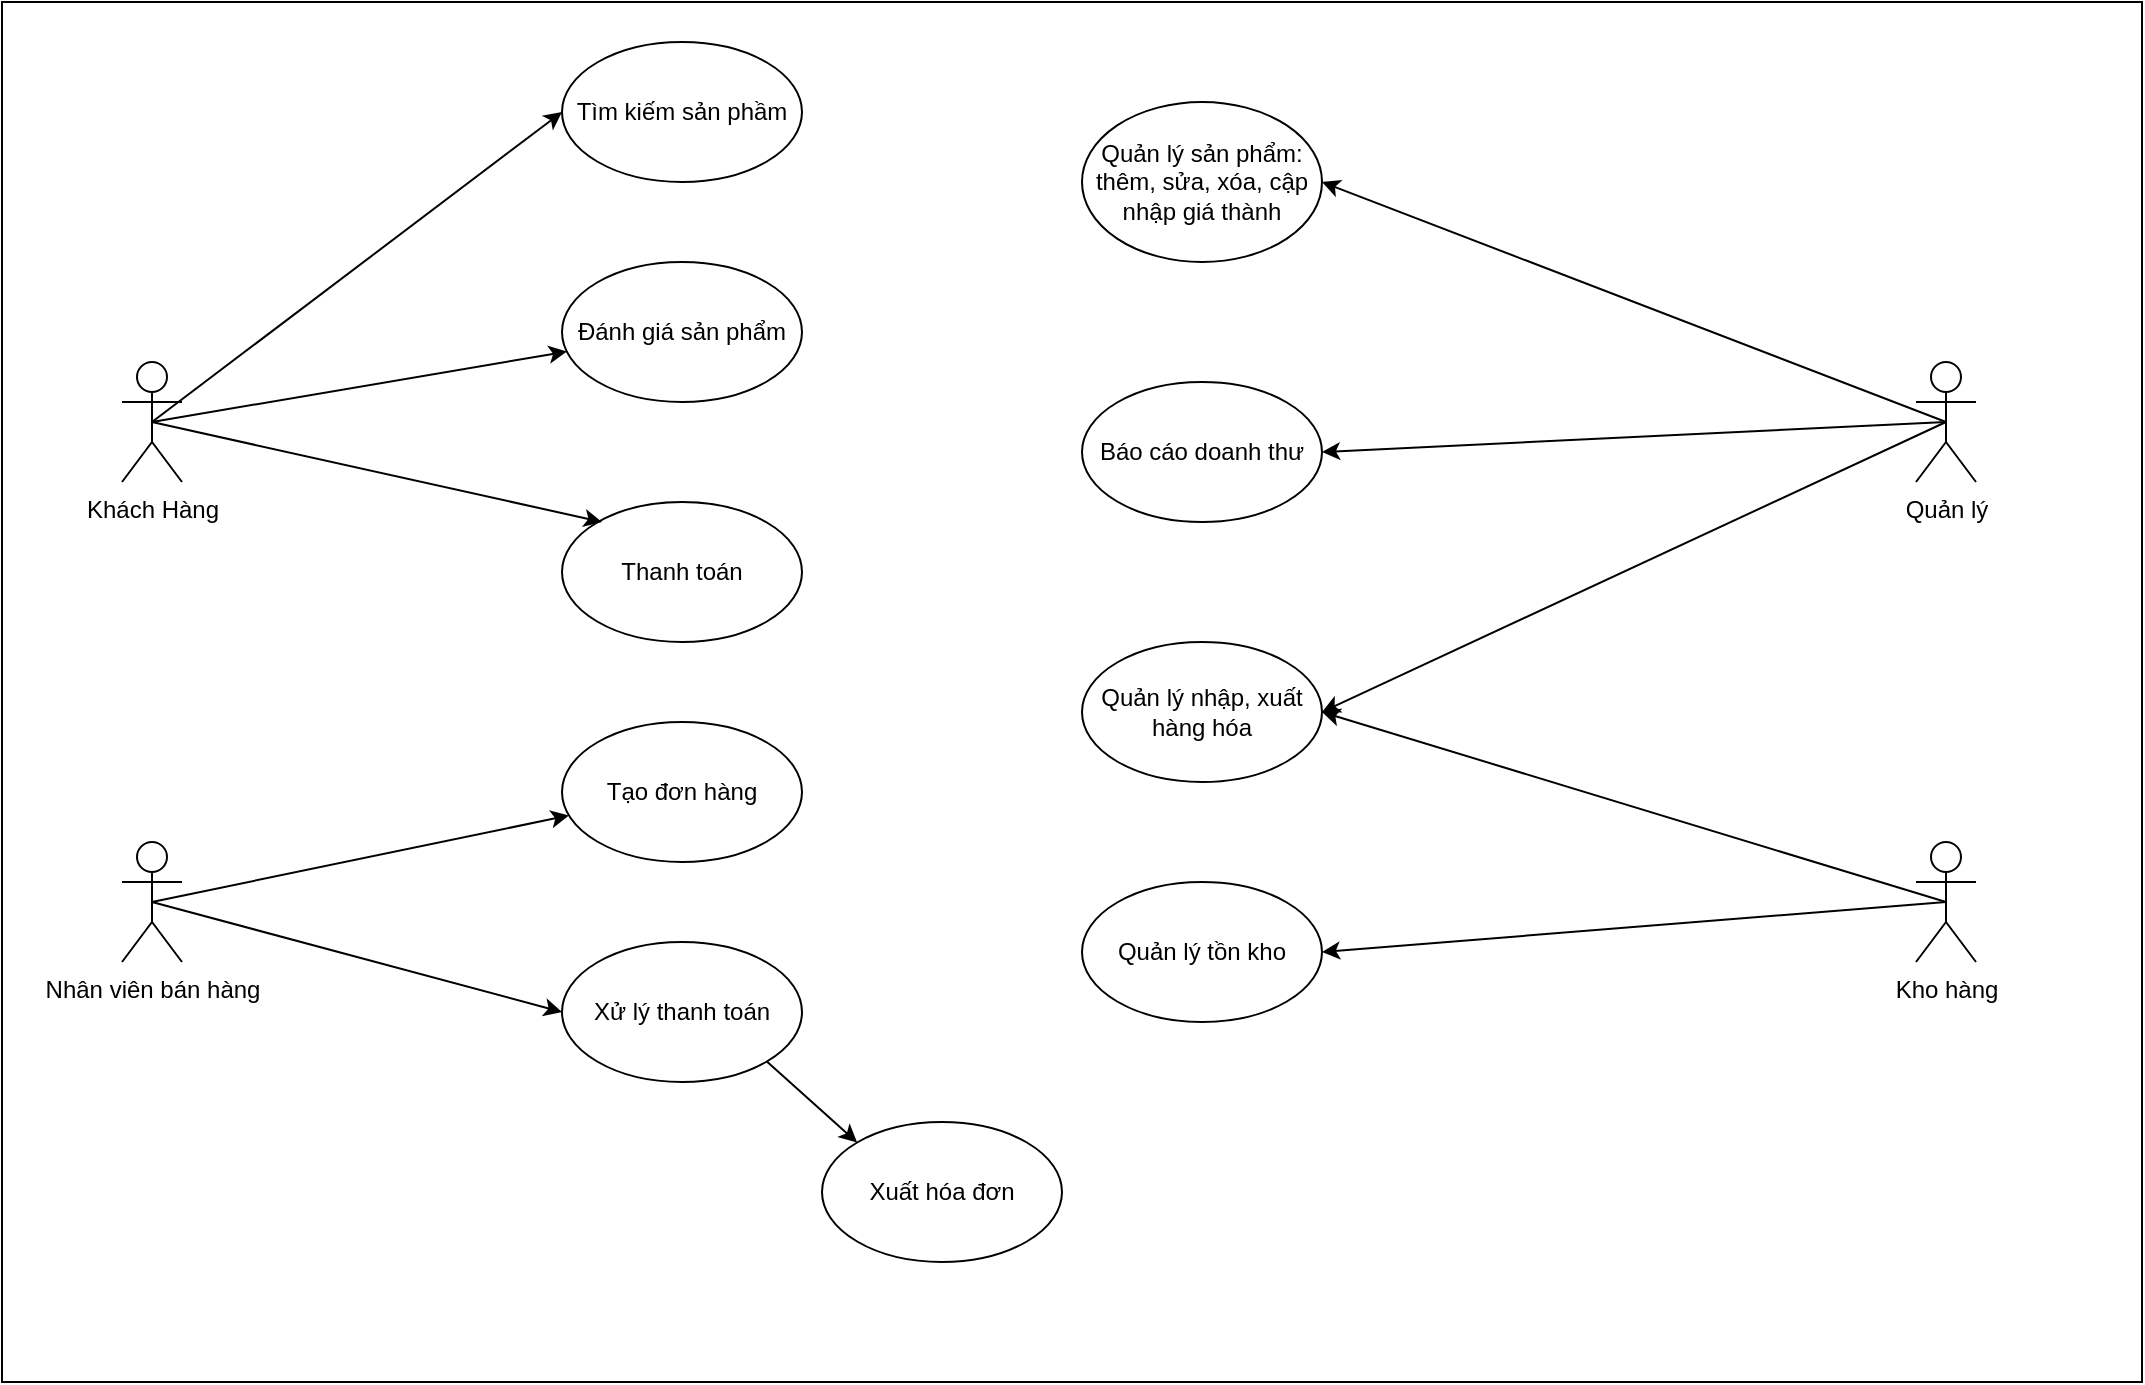 <mxfile version="26.1.1">
  <diagram name="Trang-1" id="fKmt3B60OdTr2ZHgWw9B">
    <mxGraphModel dx="2550" dy="1856" grid="1" gridSize="10" guides="1" tooltips="1" connect="1" arrows="1" fold="1" page="1" pageScale="1" pageWidth="827" pageHeight="1169" math="0" shadow="0">
      <root>
        <mxCell id="0" />
        <mxCell id="1" parent="0" />
        <mxCell id="Lkmni3NccC_37f1VSz8x-1" value="" style="verticalLabelPosition=bottom;verticalAlign=top;html=1;shape=mxgraph.basic.rect;fillColor2=none;strokeWidth=1;size=20;indent=5;" vertex="1" parent="1">
          <mxGeometry x="-160" y="-80" width="1070" height="690" as="geometry" />
        </mxCell>
        <mxCell id="Lkmni3NccC_37f1VSz8x-2" value="Khách Hàng" style="shape=umlActor;verticalLabelPosition=bottom;verticalAlign=top;html=1;outlineConnect=0;" vertex="1" parent="1">
          <mxGeometry x="-100" y="100" width="30" height="60" as="geometry" />
        </mxCell>
        <mxCell id="Lkmni3NccC_37f1VSz8x-4" value="Quản lý" style="shape=umlActor;verticalLabelPosition=bottom;verticalAlign=top;html=1;outlineConnect=0;" vertex="1" parent="1">
          <mxGeometry x="797" y="100" width="30" height="60" as="geometry" />
        </mxCell>
        <mxCell id="Lkmni3NccC_37f1VSz8x-5" value="Kho hàng" style="shape=umlActor;verticalLabelPosition=bottom;verticalAlign=top;html=1;outlineConnect=0;" vertex="1" parent="1">
          <mxGeometry x="797" y="340" width="30" height="60" as="geometry" />
        </mxCell>
        <mxCell id="Lkmni3NccC_37f1VSz8x-6" value="Nhân viên bán hàng" style="shape=umlActor;verticalLabelPosition=bottom;verticalAlign=top;html=1;outlineConnect=0;" vertex="1" parent="1">
          <mxGeometry x="-100" y="340" width="30" height="60" as="geometry" />
        </mxCell>
        <mxCell id="Lkmni3NccC_37f1VSz8x-8" value="Tìm kiếm sản phầm" style="ellipse;whiteSpace=wrap;html=1;" vertex="1" parent="1">
          <mxGeometry x="120" y="-60" width="120" height="70" as="geometry" />
        </mxCell>
        <mxCell id="Lkmni3NccC_37f1VSz8x-9" value="Xử lý thanh toán" style="ellipse;whiteSpace=wrap;html=1;" vertex="1" parent="1">
          <mxGeometry x="120" y="390" width="120" height="70" as="geometry" />
        </mxCell>
        <mxCell id="Lkmni3NccC_37f1VSz8x-10" value="Tạo đơn hàng" style="ellipse;whiteSpace=wrap;html=1;" vertex="1" parent="1">
          <mxGeometry x="120" y="280" width="120" height="70" as="geometry" />
        </mxCell>
        <mxCell id="Lkmni3NccC_37f1VSz8x-11" value="Quản lý sản phẩm: thêm, sửa, xóa, cập nhập giá thành" style="ellipse;whiteSpace=wrap;html=1;" vertex="1" parent="1">
          <mxGeometry x="380" y="-30" width="120" height="80" as="geometry" />
        </mxCell>
        <mxCell id="Lkmni3NccC_37f1VSz8x-12" value="Thanh toán" style="ellipse;whiteSpace=wrap;html=1;" vertex="1" parent="1">
          <mxGeometry x="120" y="170" width="120" height="70" as="geometry" />
        </mxCell>
        <mxCell id="Lkmni3NccC_37f1VSz8x-13" value="Đánh giá sản phẩm" style="ellipse;whiteSpace=wrap;html=1;" vertex="1" parent="1">
          <mxGeometry x="120" y="50" width="120" height="70" as="geometry" />
        </mxCell>
        <mxCell id="Lkmni3NccC_37f1VSz8x-14" value="Quản lý nhập, xuất hàng hóa" style="ellipse;whiteSpace=wrap;html=1;" vertex="1" parent="1">
          <mxGeometry x="380" y="240" width="120" height="70" as="geometry" />
        </mxCell>
        <mxCell id="Lkmni3NccC_37f1VSz8x-15" value="Quản lý tồn kho" style="ellipse;whiteSpace=wrap;html=1;" vertex="1" parent="1">
          <mxGeometry x="380" y="360" width="120" height="70" as="geometry" />
        </mxCell>
        <mxCell id="Lkmni3NccC_37f1VSz8x-17" value="Báo cáo doanh thư" style="ellipse;whiteSpace=wrap;html=1;" vertex="1" parent="1">
          <mxGeometry x="380" y="110" width="120" height="70" as="geometry" />
        </mxCell>
        <mxCell id="Lkmni3NccC_37f1VSz8x-18" style="edgeStyle=orthogonalEdgeStyle;rounded=0;orthogonalLoop=1;jettySize=auto;html=1;exitX=0.5;exitY=1;exitDx=0;exitDy=0;" edge="1" parent="1" source="Lkmni3NccC_37f1VSz8x-10" target="Lkmni3NccC_37f1VSz8x-10">
          <mxGeometry relative="1" as="geometry" />
        </mxCell>
        <mxCell id="Lkmni3NccC_37f1VSz8x-19" value="" style="endArrow=classic;html=1;rounded=0;entryX=0;entryY=0.5;entryDx=0;entryDy=0;exitX=0.5;exitY=0.5;exitDx=0;exitDy=0;exitPerimeter=0;" edge="1" parent="1" source="Lkmni3NccC_37f1VSz8x-2" target="Lkmni3NccC_37f1VSz8x-8">
          <mxGeometry width="50" height="50" relative="1" as="geometry">
            <mxPoint x="400" y="330" as="sourcePoint" />
            <mxPoint x="450" y="280" as="targetPoint" />
            <Array as="points" />
          </mxGeometry>
        </mxCell>
        <mxCell id="Lkmni3NccC_37f1VSz8x-20" value="" style="endArrow=classic;html=1;rounded=0;exitX=0.5;exitY=0.5;exitDx=0;exitDy=0;exitPerimeter=0;" edge="1" parent="1" source="Lkmni3NccC_37f1VSz8x-2" target="Lkmni3NccC_37f1VSz8x-13">
          <mxGeometry width="50" height="50" relative="1" as="geometry">
            <mxPoint x="400" y="270" as="sourcePoint" />
            <mxPoint x="450" y="220" as="targetPoint" />
          </mxGeometry>
        </mxCell>
        <mxCell id="Lkmni3NccC_37f1VSz8x-21" value="" style="endArrow=classic;html=1;rounded=0;exitX=0.5;exitY=0.5;exitDx=0;exitDy=0;exitPerimeter=0;" edge="1" parent="1" source="Lkmni3NccC_37f1VSz8x-2">
          <mxGeometry width="50" height="50" relative="1" as="geometry">
            <mxPoint x="-25" y="30" as="sourcePoint" />
            <mxPoint x="140" y="180" as="targetPoint" />
          </mxGeometry>
        </mxCell>
        <mxCell id="Lkmni3NccC_37f1VSz8x-24" value="" style="endArrow=classic;html=1;rounded=0;exitX=0.5;exitY=0.5;exitDx=0;exitDy=0;exitPerimeter=0;entryX=1;entryY=0.5;entryDx=0;entryDy=0;" edge="1" parent="1" source="Lkmni3NccC_37f1VSz8x-4" target="Lkmni3NccC_37f1VSz8x-14">
          <mxGeometry width="50" height="50" relative="1" as="geometry">
            <mxPoint x="400" y="270" as="sourcePoint" />
            <mxPoint x="450" y="220" as="targetPoint" />
            <Array as="points" />
          </mxGeometry>
        </mxCell>
        <mxCell id="Lkmni3NccC_37f1VSz8x-26" value="" style="endArrow=classic;html=1;rounded=0;exitX=0.5;exitY=0.5;exitDx=0;exitDy=0;exitPerimeter=0;" edge="1" parent="1" source="Lkmni3NccC_37f1VSz8x-6" target="Lkmni3NccC_37f1VSz8x-10">
          <mxGeometry width="50" height="50" relative="1" as="geometry">
            <mxPoint x="-15" y="40" as="sourcePoint" />
            <mxPoint x="160" y="200" as="targetPoint" />
          </mxGeometry>
        </mxCell>
        <mxCell id="Lkmni3NccC_37f1VSz8x-28" value="" style="endArrow=classic;html=1;rounded=0;exitX=0.5;exitY=0.5;exitDx=0;exitDy=0;exitPerimeter=0;entryX=0;entryY=0.5;entryDx=0;entryDy=0;" edge="1" parent="1" source="Lkmni3NccC_37f1VSz8x-6" target="Lkmni3NccC_37f1VSz8x-9">
          <mxGeometry width="50" height="50" relative="1" as="geometry">
            <mxPoint x="-5" y="50" as="sourcePoint" />
            <mxPoint x="170" y="210" as="targetPoint" />
          </mxGeometry>
        </mxCell>
        <mxCell id="Lkmni3NccC_37f1VSz8x-29" value="Xuất hóa đơn" style="ellipse;whiteSpace=wrap;html=1;" vertex="1" parent="1">
          <mxGeometry x="250" y="480" width="120" height="70" as="geometry" />
        </mxCell>
        <mxCell id="Lkmni3NccC_37f1VSz8x-30" value="" style="endArrow=classic;html=1;rounded=0;entryX=0;entryY=0;entryDx=0;entryDy=0;exitX=1;exitY=1;exitDx=0;exitDy=0;" edge="1" parent="1" source="Lkmni3NccC_37f1VSz8x-9" target="Lkmni3NccC_37f1VSz8x-29">
          <mxGeometry width="50" height="50" relative="1" as="geometry">
            <mxPoint x="-35" y="310" as="sourcePoint" />
            <mxPoint x="130" y="435" as="targetPoint" />
          </mxGeometry>
        </mxCell>
        <mxCell id="Lkmni3NccC_37f1VSz8x-31" value="" style="endArrow=classic;html=1;rounded=0;exitX=0.5;exitY=0.5;exitDx=0;exitDy=0;exitPerimeter=0;entryX=1;entryY=0.5;entryDx=0;entryDy=0;" edge="1" parent="1" source="Lkmni3NccC_37f1VSz8x-4" target="Lkmni3NccC_37f1VSz8x-11">
          <mxGeometry width="50" height="50" relative="1" as="geometry">
            <mxPoint x="822" y="140" as="sourcePoint" />
            <mxPoint x="510" y="285" as="targetPoint" />
            <Array as="points" />
          </mxGeometry>
        </mxCell>
        <mxCell id="Lkmni3NccC_37f1VSz8x-32" value="" style="endArrow=classic;html=1;rounded=0;exitX=0.5;exitY=0.5;exitDx=0;exitDy=0;exitPerimeter=0;entryX=1;entryY=0.5;entryDx=0;entryDy=0;" edge="1" parent="1" source="Lkmni3NccC_37f1VSz8x-4" target="Lkmni3NccC_37f1VSz8x-17">
          <mxGeometry width="50" height="50" relative="1" as="geometry">
            <mxPoint x="832" y="150" as="sourcePoint" />
            <mxPoint x="520" y="295" as="targetPoint" />
            <Array as="points" />
          </mxGeometry>
        </mxCell>
        <mxCell id="Lkmni3NccC_37f1VSz8x-33" value="" style="endArrow=classic;html=1;rounded=0;exitX=0.5;exitY=0.5;exitDx=0;exitDy=0;exitPerimeter=0;entryX=1;entryY=0.5;entryDx=0;entryDy=0;" edge="1" parent="1" source="Lkmni3NccC_37f1VSz8x-5" target="Lkmni3NccC_37f1VSz8x-14">
          <mxGeometry width="50" height="50" relative="1" as="geometry">
            <mxPoint x="842" y="160" as="sourcePoint" />
            <mxPoint x="530" y="305" as="targetPoint" />
            <Array as="points" />
          </mxGeometry>
        </mxCell>
        <mxCell id="Lkmni3NccC_37f1VSz8x-34" value="" style="endArrow=classic;html=1;rounded=0;exitX=0.5;exitY=0.5;exitDx=0;exitDy=0;exitPerimeter=0;entryX=1;entryY=0.5;entryDx=0;entryDy=0;" edge="1" parent="1" source="Lkmni3NccC_37f1VSz8x-5" target="Lkmni3NccC_37f1VSz8x-15">
          <mxGeometry width="50" height="50" relative="1" as="geometry">
            <mxPoint x="852" y="170" as="sourcePoint" />
            <mxPoint x="540" y="315" as="targetPoint" />
            <Array as="points" />
          </mxGeometry>
        </mxCell>
      </root>
    </mxGraphModel>
  </diagram>
</mxfile>
